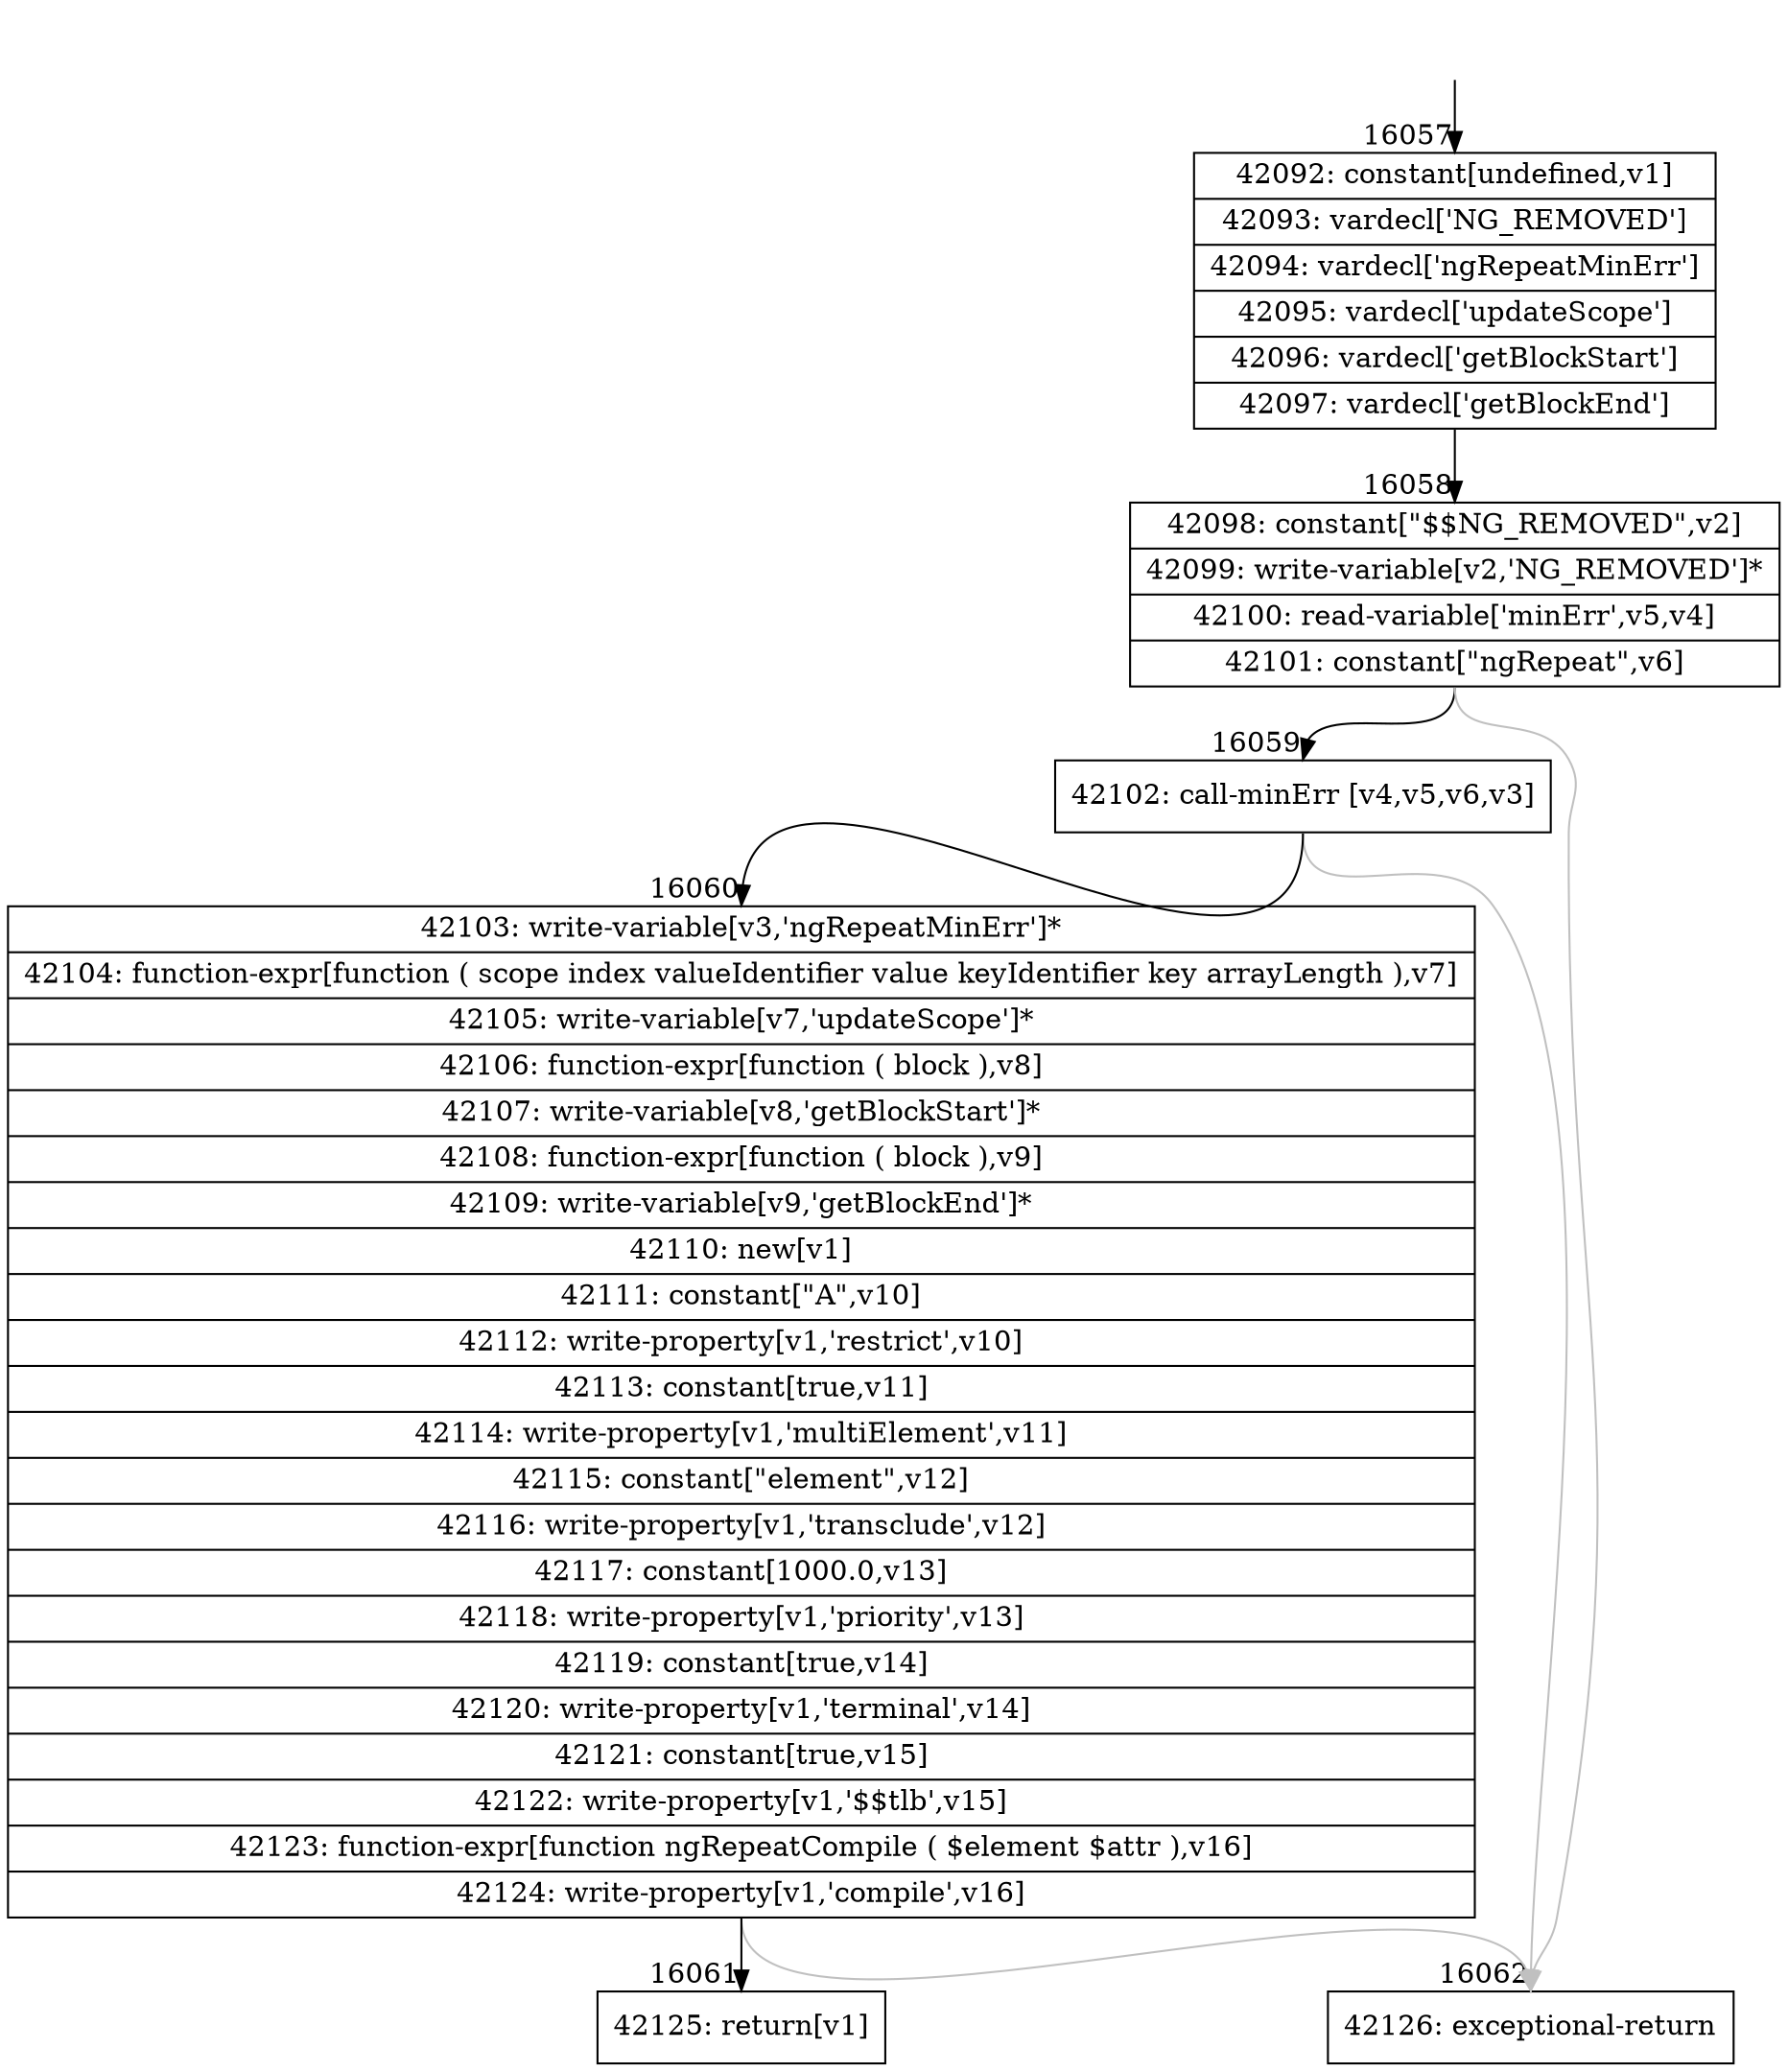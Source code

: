 digraph {
rankdir="TD"
BB_entry1272[shape=none,label=""];
BB_entry1272 -> BB16057 [tailport=s, headport=n, headlabel="    16057"]
BB16057 [shape=record label="{42092: constant[undefined,v1]|42093: vardecl['NG_REMOVED']|42094: vardecl['ngRepeatMinErr']|42095: vardecl['updateScope']|42096: vardecl['getBlockStart']|42097: vardecl['getBlockEnd']}" ] 
BB16057 -> BB16058 [tailport=s, headport=n, headlabel="      16058"]
BB16058 [shape=record label="{42098: constant[\"$$NG_REMOVED\",v2]|42099: write-variable[v2,'NG_REMOVED']*|42100: read-variable['minErr',v5,v4]|42101: constant[\"ngRepeat\",v6]}" ] 
BB16058 -> BB16059 [tailport=s, headport=n, headlabel="      16059"]
BB16058 -> BB16062 [tailport=s, headport=n, color=gray, headlabel="      16062"]
BB16059 [shape=record label="{42102: call-minErr [v4,v5,v6,v3]}" ] 
BB16059 -> BB16060 [tailport=s, headport=n, headlabel="      16060"]
BB16059 -> BB16062 [tailport=s, headport=n, color=gray]
BB16060 [shape=record label="{42103: write-variable[v3,'ngRepeatMinErr']*|42104: function-expr[function ( scope index valueIdentifier value keyIdentifier key arrayLength ),v7]|42105: write-variable[v7,'updateScope']*|42106: function-expr[function ( block ),v8]|42107: write-variable[v8,'getBlockStart']*|42108: function-expr[function ( block ),v9]|42109: write-variable[v9,'getBlockEnd']*|42110: new[v1]|42111: constant[\"A\",v10]|42112: write-property[v1,'restrict',v10]|42113: constant[true,v11]|42114: write-property[v1,'multiElement',v11]|42115: constant[\"element\",v12]|42116: write-property[v1,'transclude',v12]|42117: constant[1000.0,v13]|42118: write-property[v1,'priority',v13]|42119: constant[true,v14]|42120: write-property[v1,'terminal',v14]|42121: constant[true,v15]|42122: write-property[v1,'$$tlb',v15]|42123: function-expr[function ngRepeatCompile ( $element $attr ),v16]|42124: write-property[v1,'compile',v16]}" ] 
BB16060 -> BB16061 [tailport=s, headport=n, headlabel="      16061"]
BB16060 -> BB16062 [tailport=s, headport=n, color=gray]
BB16061 [shape=record label="{42125: return[v1]}" ] 
BB16062 [shape=record label="{42126: exceptional-return}" ] 
//#$~ 27212
}
